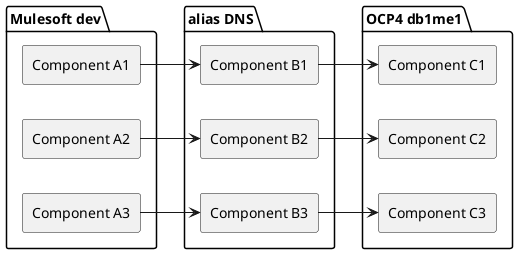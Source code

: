 @startuml

skinparam ComponentStyle rectangle

left to right direction

package "Mulesoft dev" {
  [Component A1] as A1
  [Component A2] as A2
  [Component A3] as A3

}

package "alias DNS" {
  [Component B1] as B1
  [Component B2] as B2
  [Component B3] as B3
}

package "OCP4 db1me1" {
  [Component C1] as C1
  [Component C2] as C2
  [Component C3] as C3
}

A1 --> B1
B1 --> C1

A2 --> B2
B2 --> C2

A3 --> B3
B3 --> C3

@enduml